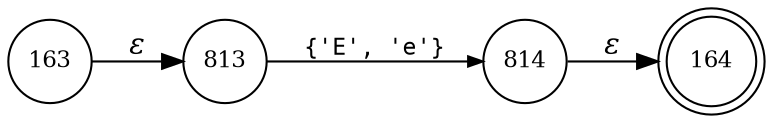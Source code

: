 digraph ATN {
rankdir=LR;
s164[fontsize=11, label="164", shape=doublecircle, fixedsize=true, width=.6];
s163[fontsize=11,label="163", shape=circle, fixedsize=true, width=.55, peripheries=1];
s813[fontsize=11,label="813", shape=circle, fixedsize=true, width=.55, peripheries=1];
s814[fontsize=11,label="814", shape=circle, fixedsize=true, width=.55, peripheries=1];
s163 -> s813 [fontname="Times-Italic", label="&epsilon;"];
s813 -> s814 [fontsize=11, fontname="Courier", arrowsize=.7, label = "{'E', 'e'}", arrowhead = normal];
s814 -> s164 [fontname="Times-Italic", label="&epsilon;"];
}